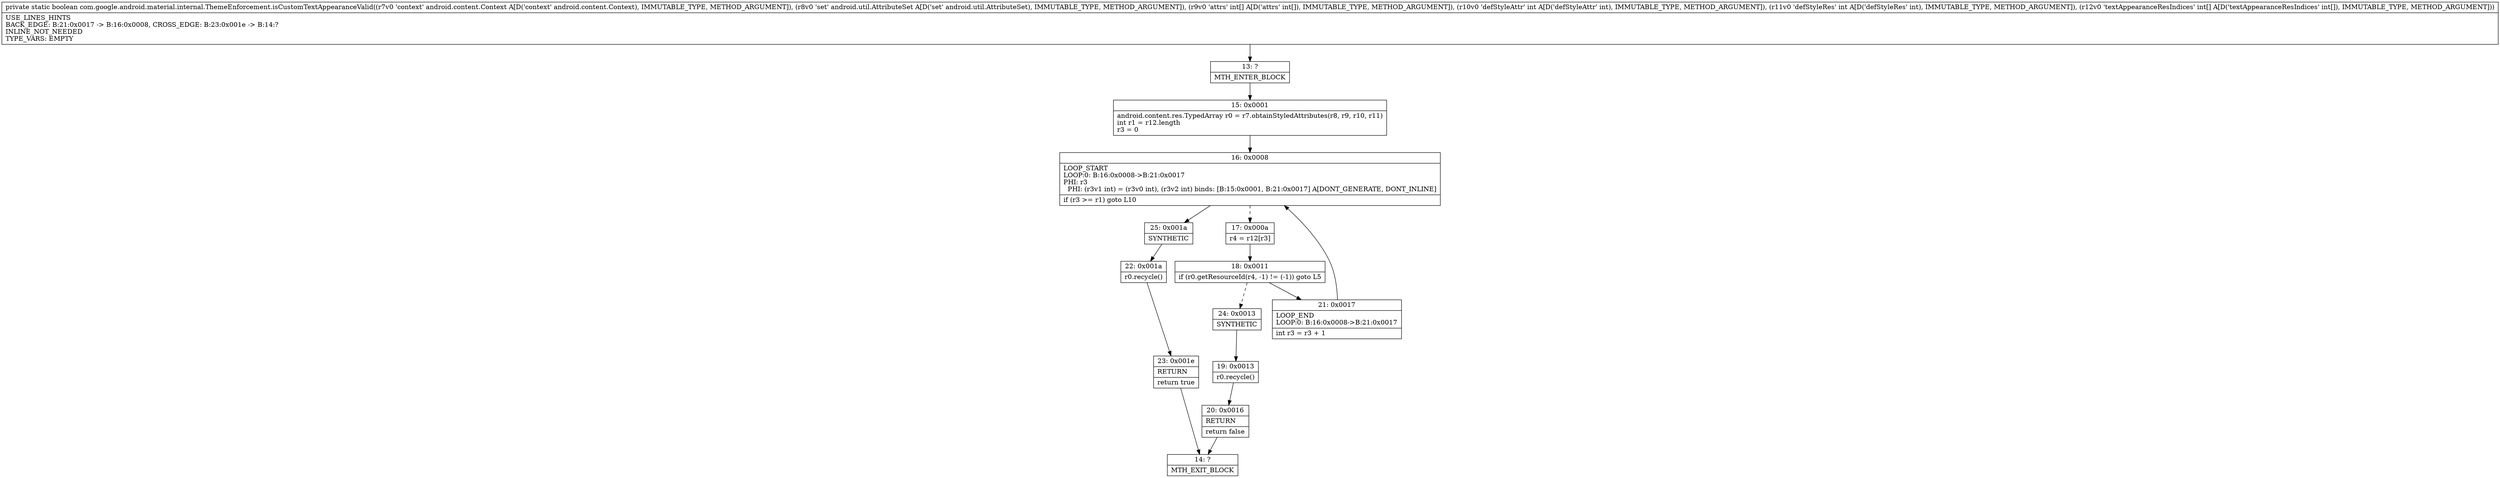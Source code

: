 digraph "CFG forcom.google.android.material.internal.ThemeEnforcement.isCustomTextAppearanceValid(Landroid\/content\/Context;Landroid\/util\/AttributeSet;[III[I)Z" {
Node_13 [shape=record,label="{13\:\ ?|MTH_ENTER_BLOCK\l}"];
Node_15 [shape=record,label="{15\:\ 0x0001|android.content.res.TypedArray r0 = r7.obtainStyledAttributes(r8, r9, r10, r11)\lint r1 = r12.length\lr3 = 0\l}"];
Node_16 [shape=record,label="{16\:\ 0x0008|LOOP_START\lLOOP:0: B:16:0x0008\-\>B:21:0x0017\lPHI: r3 \l  PHI: (r3v1 int) = (r3v0 int), (r3v2 int) binds: [B:15:0x0001, B:21:0x0017] A[DONT_GENERATE, DONT_INLINE]\l|if (r3 \>= r1) goto L10\l}"];
Node_17 [shape=record,label="{17\:\ 0x000a|r4 = r12[r3]\l}"];
Node_18 [shape=record,label="{18\:\ 0x0011|if (r0.getResourceId(r4, \-1) != (\-1)) goto L5\l}"];
Node_21 [shape=record,label="{21\:\ 0x0017|LOOP_END\lLOOP:0: B:16:0x0008\-\>B:21:0x0017\l|int r3 = r3 + 1\l}"];
Node_24 [shape=record,label="{24\:\ 0x0013|SYNTHETIC\l}"];
Node_19 [shape=record,label="{19\:\ 0x0013|r0.recycle()\l}"];
Node_20 [shape=record,label="{20\:\ 0x0016|RETURN\l|return false\l}"];
Node_14 [shape=record,label="{14\:\ ?|MTH_EXIT_BLOCK\l}"];
Node_25 [shape=record,label="{25\:\ 0x001a|SYNTHETIC\l}"];
Node_22 [shape=record,label="{22\:\ 0x001a|r0.recycle()\l}"];
Node_23 [shape=record,label="{23\:\ 0x001e|RETURN\l|return true\l}"];
MethodNode[shape=record,label="{private static boolean com.google.android.material.internal.ThemeEnforcement.isCustomTextAppearanceValid((r7v0 'context' android.content.Context A[D('context' android.content.Context), IMMUTABLE_TYPE, METHOD_ARGUMENT]), (r8v0 'set' android.util.AttributeSet A[D('set' android.util.AttributeSet), IMMUTABLE_TYPE, METHOD_ARGUMENT]), (r9v0 'attrs' int[] A[D('attrs' int[]), IMMUTABLE_TYPE, METHOD_ARGUMENT]), (r10v0 'defStyleAttr' int A[D('defStyleAttr' int), IMMUTABLE_TYPE, METHOD_ARGUMENT]), (r11v0 'defStyleRes' int A[D('defStyleRes' int), IMMUTABLE_TYPE, METHOD_ARGUMENT]), (r12v0 'textAppearanceResIndices' int[] A[D('textAppearanceResIndices' int[]), IMMUTABLE_TYPE, METHOD_ARGUMENT]))  | USE_LINES_HINTS\lBACK_EDGE: B:21:0x0017 \-\> B:16:0x0008, CROSS_EDGE: B:23:0x001e \-\> B:14:?\lINLINE_NOT_NEEDED\lTYPE_VARS: EMPTY\l}"];
MethodNode -> Node_13;Node_13 -> Node_15;
Node_15 -> Node_16;
Node_16 -> Node_17[style=dashed];
Node_16 -> Node_25;
Node_17 -> Node_18;
Node_18 -> Node_21;
Node_18 -> Node_24[style=dashed];
Node_21 -> Node_16;
Node_24 -> Node_19;
Node_19 -> Node_20;
Node_20 -> Node_14;
Node_25 -> Node_22;
Node_22 -> Node_23;
Node_23 -> Node_14;
}

